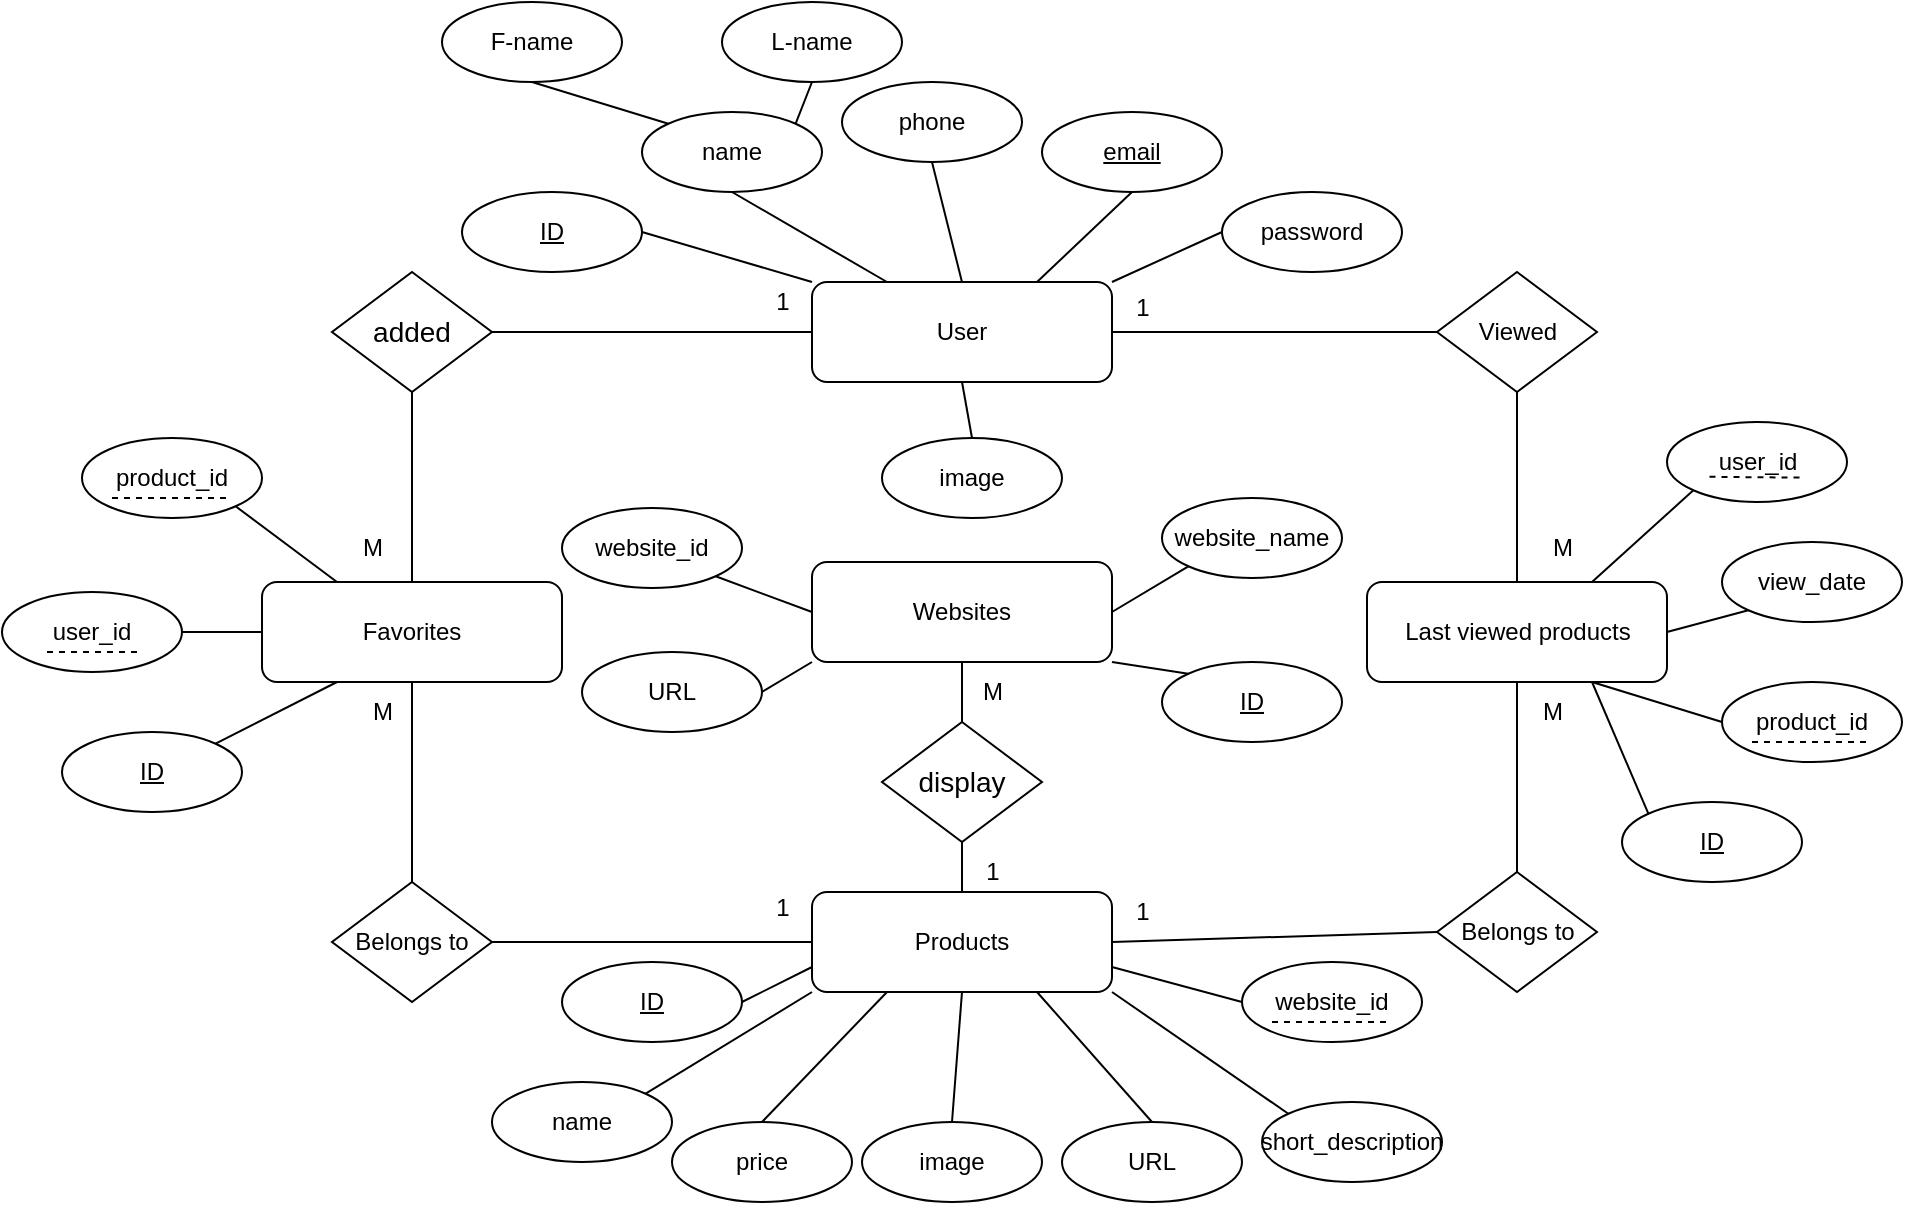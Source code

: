 <mxfile version="22.1.15" type="github">
  <diagram name="Page-1" id="WOP2-RksU-mO_7DsM-_O">
    <mxGraphModel dx="2109" dy="5055" grid="1" gridSize="10" guides="1" tooltips="1" connect="1" arrows="1" fold="1" page="1" pageScale="1" pageWidth="850" pageHeight="1100" math="0" shadow="0">
      <root>
        <mxCell id="0" />
        <mxCell id="1" parent="0" />
        <mxCell id="4PrdgSwKh92XZqFmVlbO-7" value="User" style="rounded=1;whiteSpace=wrap;html=1;" parent="1" vertex="1">
          <mxGeometry x="275" y="-3230" width="150" height="50" as="geometry" />
        </mxCell>
        <mxCell id="4PrdgSwKh92XZqFmVlbO-8" value="Products" style="rounded=1;whiteSpace=wrap;html=1;" parent="1" vertex="1">
          <mxGeometry x="275" y="-2925" width="150" height="50" as="geometry" />
        </mxCell>
        <mxCell id="4PrdgSwKh92XZqFmVlbO-10" value="Last viewed products" style="rounded=1;whiteSpace=wrap;html=1;" parent="1" vertex="1">
          <mxGeometry x="552.5" y="-3080" width="150" height="50" as="geometry" />
        </mxCell>
        <mxCell id="4PrdgSwKh92XZqFmVlbO-11" value="Favorites" style="rounded=1;whiteSpace=wrap;html=1;" parent="1" vertex="1">
          <mxGeometry y="-3080" width="150" height="50" as="geometry" />
        </mxCell>
        <mxCell id="4PrdgSwKh92XZqFmVlbO-12" value="Viewed" style="rhombus;whiteSpace=wrap;html=1;" parent="1" vertex="1">
          <mxGeometry x="587.5" y="-3235" width="80" height="60" as="geometry" />
        </mxCell>
        <mxCell id="4PrdgSwKh92XZqFmVlbO-13" value="" style="endArrow=none;html=1;rounded=0;exitX=0;exitY=0.5;exitDx=0;exitDy=0;entryX=1;entryY=0.5;entryDx=0;entryDy=0;" parent="1" source="4PrdgSwKh92XZqFmVlbO-12" target="4PrdgSwKh92XZqFmVlbO-7" edge="1">
          <mxGeometry width="50" height="50" relative="1" as="geometry">
            <mxPoint x="340" y="-3000" as="sourcePoint" />
            <mxPoint x="390" y="-3050" as="targetPoint" />
          </mxGeometry>
        </mxCell>
        <mxCell id="4PrdgSwKh92XZqFmVlbO-14" value="" style="endArrow=none;html=1;rounded=0;exitX=0.5;exitY=1;exitDx=0;exitDy=0;entryX=0.5;entryY=0;entryDx=0;entryDy=0;" parent="1" source="4PrdgSwKh92XZqFmVlbO-12" target="4PrdgSwKh92XZqFmVlbO-10" edge="1">
          <mxGeometry width="50" height="50" relative="1" as="geometry">
            <mxPoint x="340" y="-3000" as="sourcePoint" />
            <mxPoint x="390" y="-3050" as="targetPoint" />
          </mxGeometry>
        </mxCell>
        <mxCell id="4PrdgSwKh92XZqFmVlbO-16" value="&lt;span style=&quot;border-color: var(--border-color);&quot;&gt;&lt;font style=&quot;border-color: var(--border-color); font-size: 14px;&quot;&gt;added&lt;/font&gt;&lt;/span&gt;" style="rhombus;whiteSpace=wrap;html=1;" parent="1" vertex="1">
          <mxGeometry x="35" y="-3235" width="80" height="60" as="geometry" />
        </mxCell>
        <mxCell id="4PrdgSwKh92XZqFmVlbO-17" value="" style="endArrow=none;html=1;rounded=0;exitX=0.5;exitY=1;exitDx=0;exitDy=0;entryX=0.5;entryY=0;entryDx=0;entryDy=0;" parent="1" source="4PrdgSwKh92XZqFmVlbO-16" target="4PrdgSwKh92XZqFmVlbO-11" edge="1">
          <mxGeometry width="50" height="50" relative="1" as="geometry">
            <mxPoint x="-22.5" y="-2940" as="sourcePoint" />
            <mxPoint x="62.5" y="-2975" as="targetPoint" />
          </mxGeometry>
        </mxCell>
        <mxCell id="4PrdgSwKh92XZqFmVlbO-18" value="" style="endArrow=none;html=1;rounded=0;exitX=1;exitY=0.5;exitDx=0;exitDy=0;entryX=0;entryY=0.5;entryDx=0;entryDy=0;" parent="1" source="4PrdgSwKh92XZqFmVlbO-16" target="4PrdgSwKh92XZqFmVlbO-7" edge="1">
          <mxGeometry width="50" height="50" relative="1" as="geometry">
            <mxPoint x="-22.5" y="-2940" as="sourcePoint" />
            <mxPoint x="317.5" y="-2975" as="targetPoint" />
          </mxGeometry>
        </mxCell>
        <mxCell id="4PrdgSwKh92XZqFmVlbO-22" value="Belongs to" style="rhombus;whiteSpace=wrap;html=1;" parent="1" vertex="1">
          <mxGeometry x="35" y="-2930" width="80" height="60" as="geometry" />
        </mxCell>
        <mxCell id="4PrdgSwKh92XZqFmVlbO-23" value="" style="endArrow=none;html=1;rounded=0;exitX=0.5;exitY=0;exitDx=0;exitDy=0;entryX=0.5;entryY=1;entryDx=0;entryDy=0;" parent="1" source="4PrdgSwKh92XZqFmVlbO-22" target="4PrdgSwKh92XZqFmVlbO-11" edge="1">
          <mxGeometry width="50" height="50" relative="1" as="geometry">
            <mxPoint x="-65" y="-2835" as="sourcePoint" />
            <mxPoint x="20" y="-2870" as="targetPoint" />
          </mxGeometry>
        </mxCell>
        <mxCell id="4PrdgSwKh92XZqFmVlbO-24" value="" style="endArrow=none;html=1;rounded=0;exitX=1;exitY=0.5;exitDx=0;exitDy=0;entryX=0;entryY=0.5;entryDx=0;entryDy=0;" parent="1" source="4PrdgSwKh92XZqFmVlbO-22" target="4PrdgSwKh92XZqFmVlbO-8" edge="1">
          <mxGeometry width="50" height="50" relative="1" as="geometry">
            <mxPoint x="-65" y="-2835" as="sourcePoint" />
            <mxPoint x="275" y="-2870" as="targetPoint" />
          </mxGeometry>
        </mxCell>
        <mxCell id="4PrdgSwKh92XZqFmVlbO-25" value="Belongs to" style="rhombus;whiteSpace=wrap;html=1;" parent="1" vertex="1">
          <mxGeometry x="587.5" y="-2935" width="80" height="60" as="geometry" />
        </mxCell>
        <mxCell id="4PrdgSwKh92XZqFmVlbO-26" value="" style="endArrow=none;html=1;rounded=0;exitX=0;exitY=0.5;exitDx=0;exitDy=0;entryX=1;entryY=0.5;entryDx=0;entryDy=0;" parent="1" source="4PrdgSwKh92XZqFmVlbO-25" target="4PrdgSwKh92XZqFmVlbO-8" edge="1">
          <mxGeometry width="50" height="50" relative="1" as="geometry">
            <mxPoint x="337.5" y="-2885" as="sourcePoint" />
            <mxPoint x="422.5" y="-2920" as="targetPoint" />
          </mxGeometry>
        </mxCell>
        <mxCell id="4PrdgSwKh92XZqFmVlbO-27" value="" style="endArrow=none;html=1;rounded=0;exitX=0.5;exitY=0;exitDx=0;exitDy=0;entryX=0.5;entryY=1;entryDx=0;entryDy=0;" parent="1" source="4PrdgSwKh92XZqFmVlbO-25" target="4PrdgSwKh92XZqFmVlbO-10" edge="1">
          <mxGeometry width="50" height="50" relative="1" as="geometry">
            <mxPoint x="337.5" y="-2885" as="sourcePoint" />
            <mxPoint x="677.5" y="-2920" as="targetPoint" />
          </mxGeometry>
        </mxCell>
        <mxCell id="4PrdgSwKh92XZqFmVlbO-31" value="Websites" style="rounded=1;whiteSpace=wrap;html=1;" parent="1" vertex="1">
          <mxGeometry x="275" y="-3090" width="150" height="50" as="geometry" />
        </mxCell>
        <mxCell id="4PrdgSwKh92XZqFmVlbO-32" value="&lt;span style=&quot;border-color: var(--border-color);&quot;&gt;&lt;font style=&quot;border-color: var(--border-color); font-size: 14px;&quot;&gt;display&lt;/font&gt;&lt;/span&gt;" style="rhombus;whiteSpace=wrap;html=1;" parent="1" vertex="1">
          <mxGeometry x="310" y="-3010" width="80" height="60" as="geometry" />
        </mxCell>
        <mxCell id="4PrdgSwKh92XZqFmVlbO-33" value="" style="endArrow=none;html=1;rounded=0;exitX=0.5;exitY=0;exitDx=0;exitDy=0;entryX=0.5;entryY=1;entryDx=0;entryDy=0;" parent="1" source="4PrdgSwKh92XZqFmVlbO-32" target="4PrdgSwKh92XZqFmVlbO-31" edge="1">
          <mxGeometry width="50" height="50" relative="1" as="geometry">
            <mxPoint x="137.5" y="-2935" as="sourcePoint" />
            <mxPoint x="222.5" y="-2970" as="targetPoint" />
          </mxGeometry>
        </mxCell>
        <mxCell id="4PrdgSwKh92XZqFmVlbO-34" value="" style="endArrow=none;html=1;rounded=0;exitX=0.5;exitY=1;exitDx=0;exitDy=0;entryX=0.5;entryY=0;entryDx=0;entryDy=0;" parent="1" source="4PrdgSwKh92XZqFmVlbO-32" edge="1">
          <mxGeometry width="50" height="50" relative="1" as="geometry">
            <mxPoint x="137.5" y="-2935" as="sourcePoint" />
            <mxPoint x="350" y="-2925" as="targetPoint" />
          </mxGeometry>
        </mxCell>
        <mxCell id="4PrdgSwKh92XZqFmVlbO-41" value="1" style="text;html=1;align=center;verticalAlign=middle;resizable=0;points=[];autosize=1;strokeColor=none;fillColor=none;" parent="1" vertex="1">
          <mxGeometry x="350" y="-2950" width="30" height="30" as="geometry" />
        </mxCell>
        <mxCell id="4PrdgSwKh92XZqFmVlbO-42" value="M" style="text;html=1;align=center;verticalAlign=middle;resizable=0;points=[];autosize=1;strokeColor=none;fillColor=none;" parent="1" vertex="1">
          <mxGeometry x="350" y="-3040" width="30" height="30" as="geometry" />
        </mxCell>
        <mxCell id="4PrdgSwKh92XZqFmVlbO-43" value="1" style="text;html=1;align=center;verticalAlign=middle;resizable=0;points=[];autosize=1;strokeColor=none;fillColor=none;" parent="1" vertex="1">
          <mxGeometry x="425" y="-3232" width="30" height="30" as="geometry" />
        </mxCell>
        <mxCell id="4PrdgSwKh92XZqFmVlbO-44" value="M" style="text;html=1;align=center;verticalAlign=middle;resizable=0;points=[];autosize=1;strokeColor=none;fillColor=none;" parent="1" vertex="1">
          <mxGeometry x="635" y="-3112" width="30" height="30" as="geometry" />
        </mxCell>
        <mxCell id="4PrdgSwKh92XZqFmVlbO-45" value="1" style="text;html=1;align=center;verticalAlign=middle;resizable=0;points=[];autosize=1;strokeColor=none;fillColor=none;" parent="1" vertex="1">
          <mxGeometry x="245" y="-3235" width="30" height="30" as="geometry" />
        </mxCell>
        <mxCell id="4PrdgSwKh92XZqFmVlbO-46" value="M" style="text;html=1;align=center;verticalAlign=middle;resizable=0;points=[];autosize=1;strokeColor=none;fillColor=none;" parent="1" vertex="1">
          <mxGeometry x="40" y="-3112" width="30" height="30" as="geometry" />
        </mxCell>
        <mxCell id="4PrdgSwKh92XZqFmVlbO-47" value="1" style="text;html=1;align=center;verticalAlign=middle;resizable=0;points=[];autosize=1;strokeColor=none;fillColor=none;" parent="1" vertex="1">
          <mxGeometry x="425" y="-2930" width="30" height="30" as="geometry" />
        </mxCell>
        <mxCell id="4PrdgSwKh92XZqFmVlbO-48" value="1" style="text;html=1;align=center;verticalAlign=middle;resizable=0;points=[];autosize=1;strokeColor=none;fillColor=none;" parent="1" vertex="1">
          <mxGeometry x="245" y="-2932" width="30" height="30" as="geometry" />
        </mxCell>
        <mxCell id="4PrdgSwKh92XZqFmVlbO-49" value="M" style="text;html=1;align=center;verticalAlign=middle;resizable=0;points=[];autosize=1;strokeColor=none;fillColor=none;" parent="1" vertex="1">
          <mxGeometry x="45" y="-3030" width="30" height="30" as="geometry" />
        </mxCell>
        <mxCell id="4PrdgSwKh92XZqFmVlbO-50" value="M" style="text;html=1;align=center;verticalAlign=middle;resizable=0;points=[];autosize=1;strokeColor=none;fillColor=none;" parent="1" vertex="1">
          <mxGeometry x="630" y="-3030" width="30" height="30" as="geometry" />
        </mxCell>
        <mxCell id="4PrdgSwKh92XZqFmVlbO-51" value="URL" style="ellipse;whiteSpace=wrap;html=1;" parent="1" vertex="1">
          <mxGeometry x="160" y="-3045" width="90" height="40" as="geometry" />
        </mxCell>
        <mxCell id="4PrdgSwKh92XZqFmVlbO-53" value="website_name" style="ellipse;whiteSpace=wrap;html=1;" parent="1" vertex="1">
          <mxGeometry x="450" y="-3122" width="90" height="40" as="geometry" />
        </mxCell>
        <mxCell id="4PrdgSwKh92XZqFmVlbO-54" value="website_id" style="ellipse;whiteSpace=wrap;html=1;" parent="1" vertex="1">
          <mxGeometry x="150" y="-3117" width="90" height="40" as="geometry" />
        </mxCell>
        <mxCell id="4PrdgSwKh92XZqFmVlbO-55" value="" style="endArrow=none;html=1;rounded=0;exitX=0;exitY=0.5;exitDx=0;exitDy=0;entryX=1;entryY=1;entryDx=0;entryDy=0;" parent="1" source="4PrdgSwKh92XZqFmVlbO-31" target="4PrdgSwKh92XZqFmVlbO-54" edge="1">
          <mxGeometry width="50" height="50" relative="1" as="geometry">
            <mxPoint x="180" y="-3030" as="sourcePoint" />
            <mxPoint x="230" y="-3080" as="targetPoint" />
          </mxGeometry>
        </mxCell>
        <mxCell id="4PrdgSwKh92XZqFmVlbO-56" value="" style="endArrow=none;html=1;rounded=0;exitX=1;exitY=0.5;exitDx=0;exitDy=0;entryX=0;entryY=1;entryDx=0;entryDy=0;" parent="1" source="4PrdgSwKh92XZqFmVlbO-51" target="4PrdgSwKh92XZqFmVlbO-31" edge="1">
          <mxGeometry width="50" height="50" relative="1" as="geometry">
            <mxPoint x="360" y="-3080" as="sourcePoint" />
            <mxPoint x="360" y="-3102" as="targetPoint" />
          </mxGeometry>
        </mxCell>
        <mxCell id="4PrdgSwKh92XZqFmVlbO-57" value="" style="endArrow=none;html=1;rounded=0;exitX=1;exitY=0.5;exitDx=0;exitDy=0;entryX=0;entryY=1;entryDx=0;entryDy=0;" parent="1" source="4PrdgSwKh92XZqFmVlbO-31" target="4PrdgSwKh92XZqFmVlbO-53" edge="1">
          <mxGeometry width="50" height="50" relative="1" as="geometry">
            <mxPoint x="370" y="-3070" as="sourcePoint" />
            <mxPoint x="370" y="-3092" as="targetPoint" />
          </mxGeometry>
        </mxCell>
        <mxCell id="4PrdgSwKh92XZqFmVlbO-59" value="name" style="ellipse;whiteSpace=wrap;html=1;" parent="1" vertex="1">
          <mxGeometry x="190" y="-3315" width="90" height="40" as="geometry" />
        </mxCell>
        <mxCell id="4PrdgSwKh92XZqFmVlbO-60" value="password" style="ellipse;whiteSpace=wrap;html=1;" parent="1" vertex="1">
          <mxGeometry x="480" y="-3275" width="90" height="40" as="geometry" />
        </mxCell>
        <mxCell id="4PrdgSwKh92XZqFmVlbO-61" value="&lt;u&gt;email&lt;/u&gt;" style="ellipse;whiteSpace=wrap;html=1;" parent="1" vertex="1">
          <mxGeometry x="390" y="-3315" width="90" height="40" as="geometry" />
        </mxCell>
        <mxCell id="4PrdgSwKh92XZqFmVlbO-62" value="&lt;u&gt;ID&lt;/u&gt;" style="ellipse;whiteSpace=wrap;html=1;" parent="1" vertex="1">
          <mxGeometry x="100" y="-3275" width="90" height="40" as="geometry" />
        </mxCell>
        <mxCell id="4PrdgSwKh92XZqFmVlbO-63" value="" style="endArrow=none;html=1;rounded=0;exitX=1;exitY=0.5;exitDx=0;exitDy=0;entryX=0;entryY=0;entryDx=0;entryDy=0;" parent="1" source="4PrdgSwKh92XZqFmVlbO-62" target="4PrdgSwKh92XZqFmVlbO-7" edge="1">
          <mxGeometry width="50" height="50" relative="1" as="geometry">
            <mxPoint x="180" y="-3030" as="sourcePoint" />
            <mxPoint x="230" y="-3080" as="targetPoint" />
          </mxGeometry>
        </mxCell>
        <mxCell id="4PrdgSwKh92XZqFmVlbO-64" value="" style="endArrow=none;html=1;rounded=0;exitX=0.5;exitY=1;exitDx=0;exitDy=0;entryX=0.25;entryY=0;entryDx=0;entryDy=0;" parent="1" source="4PrdgSwKh92XZqFmVlbO-59" target="4PrdgSwKh92XZqFmVlbO-7" edge="1">
          <mxGeometry width="50" height="50" relative="1" as="geometry">
            <mxPoint x="210" y="-3250" as="sourcePoint" />
            <mxPoint x="285" y="-3220" as="targetPoint" />
          </mxGeometry>
        </mxCell>
        <mxCell id="4PrdgSwKh92XZqFmVlbO-65" value="" style="endArrow=none;html=1;rounded=0;exitX=0.5;exitY=1;exitDx=0;exitDy=0;entryX=0.75;entryY=0;entryDx=0;entryDy=0;" parent="1" source="4PrdgSwKh92XZqFmVlbO-61" target="4PrdgSwKh92XZqFmVlbO-7" edge="1">
          <mxGeometry width="50" height="50" relative="1" as="geometry">
            <mxPoint x="220" y="-3240" as="sourcePoint" />
            <mxPoint x="295" y="-3210" as="targetPoint" />
          </mxGeometry>
        </mxCell>
        <mxCell id="4PrdgSwKh92XZqFmVlbO-66" value="" style="endArrow=none;html=1;rounded=0;exitX=0;exitY=0.5;exitDx=0;exitDy=0;entryX=1;entryY=0;entryDx=0;entryDy=0;" parent="1" source="4PrdgSwKh92XZqFmVlbO-60" target="4PrdgSwKh92XZqFmVlbO-7" edge="1">
          <mxGeometry width="50" height="50" relative="1" as="geometry">
            <mxPoint x="230" y="-3230" as="sourcePoint" />
            <mxPoint x="305" y="-3200" as="targetPoint" />
          </mxGeometry>
        </mxCell>
        <mxCell id="4PrdgSwKh92XZqFmVlbO-67" value="F-name" style="ellipse;whiteSpace=wrap;html=1;" parent="1" vertex="1">
          <mxGeometry x="90" y="-3370" width="90" height="40" as="geometry" />
        </mxCell>
        <mxCell id="4PrdgSwKh92XZqFmVlbO-68" value="L-name" style="ellipse;whiteSpace=wrap;html=1;" parent="1" vertex="1">
          <mxGeometry x="230" y="-3370" width="90" height="40" as="geometry" />
        </mxCell>
        <mxCell id="4PrdgSwKh92XZqFmVlbO-69" value="" style="endArrow=none;html=1;rounded=0;exitX=0.5;exitY=1;exitDx=0;exitDy=0;entryX=0;entryY=0;entryDx=0;entryDy=0;" parent="1" source="4PrdgSwKh92XZqFmVlbO-67" target="4PrdgSwKh92XZqFmVlbO-59" edge="1">
          <mxGeometry width="50" height="50" relative="1" as="geometry">
            <mxPoint x="180" y="-3030" as="sourcePoint" />
            <mxPoint x="230" y="-3080" as="targetPoint" />
          </mxGeometry>
        </mxCell>
        <mxCell id="4PrdgSwKh92XZqFmVlbO-70" value="" style="endArrow=none;html=1;rounded=0;exitX=0.5;exitY=1;exitDx=0;exitDy=0;entryX=1;entryY=0;entryDx=0;entryDy=0;" parent="1" source="4PrdgSwKh92XZqFmVlbO-68" target="4PrdgSwKh92XZqFmVlbO-59" edge="1">
          <mxGeometry width="50" height="50" relative="1" as="geometry">
            <mxPoint x="207" y="-3346" as="sourcePoint" />
            <mxPoint x="233" y="-3314" as="targetPoint" />
          </mxGeometry>
        </mxCell>
        <mxCell id="4PrdgSwKh92XZqFmVlbO-71" value="user_id" style="ellipse;whiteSpace=wrap;html=1;" parent="1" vertex="1">
          <mxGeometry x="702.5" y="-3160" width="90" height="40" as="geometry" />
        </mxCell>
        <mxCell id="4PrdgSwKh92XZqFmVlbO-73" value="view_date" style="ellipse;whiteSpace=wrap;html=1;" parent="1" vertex="1">
          <mxGeometry x="730" y="-3100" width="90" height="40" as="geometry" />
        </mxCell>
        <mxCell id="4PrdgSwKh92XZqFmVlbO-74" value="product_id" style="ellipse;whiteSpace=wrap;html=1;" parent="1" vertex="1">
          <mxGeometry x="730" y="-3030" width="90" height="40" as="geometry" />
        </mxCell>
        <mxCell id="4PrdgSwKh92XZqFmVlbO-75" value="" style="endArrow=none;html=1;rounded=0;exitX=0.75;exitY=0;exitDx=0;exitDy=0;entryX=0;entryY=1;entryDx=0;entryDy=0;" parent="1" source="4PrdgSwKh92XZqFmVlbO-10" target="4PrdgSwKh92XZqFmVlbO-71" edge="1">
          <mxGeometry width="50" height="50" relative="1" as="geometry">
            <mxPoint x="480" y="-3020" as="sourcePoint" />
            <mxPoint x="530" y="-3070" as="targetPoint" />
          </mxGeometry>
        </mxCell>
        <mxCell id="4PrdgSwKh92XZqFmVlbO-76" value="" style="endArrow=none;html=1;rounded=0;exitX=1;exitY=0.5;exitDx=0;exitDy=0;entryX=0;entryY=1;entryDx=0;entryDy=0;" parent="1" source="4PrdgSwKh92XZqFmVlbO-10" target="4PrdgSwKh92XZqFmVlbO-73" edge="1">
          <mxGeometry width="50" height="50" relative="1" as="geometry">
            <mxPoint x="480" y="-3020" as="sourcePoint" />
            <mxPoint x="530" y="-3070" as="targetPoint" />
          </mxGeometry>
        </mxCell>
        <mxCell id="4PrdgSwKh92XZqFmVlbO-77" value="" style="endArrow=none;html=1;rounded=0;exitX=0.75;exitY=1;exitDx=0;exitDy=0;entryX=0;entryY=0.5;entryDx=0;entryDy=0;" parent="1" source="4PrdgSwKh92XZqFmVlbO-10" target="4PrdgSwKh92XZqFmVlbO-74" edge="1">
          <mxGeometry width="50" height="50" relative="1" as="geometry">
            <mxPoint x="480" y="-3020" as="sourcePoint" />
            <mxPoint x="530" y="-3070" as="targetPoint" />
          </mxGeometry>
        </mxCell>
        <mxCell id="4PrdgSwKh92XZqFmVlbO-78" value="&lt;u&gt;ID&lt;/u&gt;" style="ellipse;whiteSpace=wrap;html=1;" parent="1" vertex="1">
          <mxGeometry x="150" y="-2890" width="90" height="40" as="geometry" />
        </mxCell>
        <mxCell id="4PrdgSwKh92XZqFmVlbO-79" value="price" style="ellipse;whiteSpace=wrap;html=1;" parent="1" vertex="1">
          <mxGeometry x="205" y="-2810" width="90" height="40" as="geometry" />
        </mxCell>
        <mxCell id="4PrdgSwKh92XZqFmVlbO-80" value="image" style="ellipse;whiteSpace=wrap;html=1;" parent="1" vertex="1">
          <mxGeometry x="300" y="-2810" width="90" height="40" as="geometry" />
        </mxCell>
        <mxCell id="4PrdgSwKh92XZqFmVlbO-81" value="&lt;u&gt;ID&lt;/u&gt;" style="ellipse;whiteSpace=wrap;html=1;" parent="1" vertex="1">
          <mxGeometry x="680" y="-2970" width="90" height="40" as="geometry" />
        </mxCell>
        <mxCell id="4PrdgSwKh92XZqFmVlbO-82" value="" style="endArrow=none;html=1;rounded=0;exitX=0.75;exitY=1;exitDx=0;exitDy=0;entryX=0;entryY=0;entryDx=0;entryDy=0;" parent="1" source="4PrdgSwKh92XZqFmVlbO-10" target="4PrdgSwKh92XZqFmVlbO-81" edge="1">
          <mxGeometry width="50" height="50" relative="1" as="geometry">
            <mxPoint x="675" y="-3020" as="sourcePoint" />
            <mxPoint x="740" y="-3000" as="targetPoint" />
          </mxGeometry>
        </mxCell>
        <mxCell id="4PrdgSwKh92XZqFmVlbO-83" value="&lt;u&gt;ID&lt;/u&gt;" style="ellipse;whiteSpace=wrap;html=1;" parent="1" vertex="1">
          <mxGeometry x="450" y="-3040" width="90" height="40" as="geometry" />
        </mxCell>
        <mxCell id="4PrdgSwKh92XZqFmVlbO-84" value="" style="endArrow=none;html=1;rounded=0;exitX=1;exitY=1;exitDx=0;exitDy=0;entryX=0;entryY=0;entryDx=0;entryDy=0;" parent="1" source="4PrdgSwKh92XZqFmVlbO-31" target="4PrdgSwKh92XZqFmVlbO-83" edge="1">
          <mxGeometry width="50" height="50" relative="1" as="geometry">
            <mxPoint x="330" y="-3170" as="sourcePoint" />
            <mxPoint x="380" y="-3220" as="targetPoint" />
          </mxGeometry>
        </mxCell>
        <mxCell id="4PrdgSwKh92XZqFmVlbO-86" value="&lt;div&gt;short_description&lt;/div&gt;" style="ellipse;whiteSpace=wrap;html=1;" parent="1" vertex="1">
          <mxGeometry x="500" y="-2820" width="90" height="40" as="geometry" />
        </mxCell>
        <mxCell id="4PrdgSwKh92XZqFmVlbO-87" value="&lt;div&gt;website_id&lt;/div&gt;" style="ellipse;whiteSpace=wrap;html=1;" parent="1" vertex="1">
          <mxGeometry x="490" y="-2890" width="90" height="40" as="geometry" />
        </mxCell>
        <mxCell id="4PrdgSwKh92XZqFmVlbO-88" value="URL" style="ellipse;whiteSpace=wrap;html=1;" parent="1" vertex="1">
          <mxGeometry x="400" y="-2810" width="90" height="40" as="geometry" />
        </mxCell>
        <mxCell id="4PrdgSwKh92XZqFmVlbO-89" value="" style="endArrow=none;html=1;rounded=0;exitX=1;exitY=0.5;exitDx=0;exitDy=0;entryX=0;entryY=0.75;entryDx=0;entryDy=0;" parent="1" source="4PrdgSwKh92XZqFmVlbO-78" target="4PrdgSwKh92XZqFmVlbO-8" edge="1">
          <mxGeometry width="50" height="50" relative="1" as="geometry">
            <mxPoint x="330" y="-2900" as="sourcePoint" />
            <mxPoint x="380" y="-2950" as="targetPoint" />
          </mxGeometry>
        </mxCell>
        <mxCell id="4PrdgSwKh92XZqFmVlbO-90" value="" style="endArrow=none;html=1;rounded=0;entryX=0.25;entryY=1;entryDx=0;entryDy=0;exitX=0.5;exitY=0;exitDx=0;exitDy=0;" parent="1" source="4PrdgSwKh92XZqFmVlbO-79" target="4PrdgSwKh92XZqFmVlbO-8" edge="1">
          <mxGeometry width="50" height="50" relative="1" as="geometry">
            <mxPoint x="250" y="-2845" as="sourcePoint" />
            <mxPoint x="285" y="-2865" as="targetPoint" />
          </mxGeometry>
        </mxCell>
        <mxCell id="4PrdgSwKh92XZqFmVlbO-91" value="" style="endArrow=none;html=1;rounded=0;exitX=0.5;exitY=0;exitDx=0;exitDy=0;entryX=0.5;entryY=1;entryDx=0;entryDy=0;" parent="1" source="4PrdgSwKh92XZqFmVlbO-80" target="4PrdgSwKh92XZqFmVlbO-8" edge="1">
          <mxGeometry width="50" height="50" relative="1" as="geometry">
            <mxPoint x="245" y="-2800" as="sourcePoint" />
            <mxPoint x="320" y="-2870" as="targetPoint" />
          </mxGeometry>
        </mxCell>
        <mxCell id="4PrdgSwKh92XZqFmVlbO-92" value="" style="endArrow=none;html=1;rounded=0;entryX=0.75;entryY=1;entryDx=0;entryDy=0;exitX=0.5;exitY=0;exitDx=0;exitDy=0;" parent="1" source="4PrdgSwKh92XZqFmVlbO-88" target="4PrdgSwKh92XZqFmVlbO-8" edge="1">
          <mxGeometry width="50" height="50" relative="1" as="geometry">
            <mxPoint x="255" y="-2790" as="sourcePoint" />
            <mxPoint x="333" y="-2855" as="targetPoint" />
          </mxGeometry>
        </mxCell>
        <mxCell id="4PrdgSwKh92XZqFmVlbO-93" value="" style="endArrow=none;html=1;rounded=0;entryX=1;entryY=1;entryDx=0;entryDy=0;exitX=0;exitY=0;exitDx=0;exitDy=0;" parent="1" source="4PrdgSwKh92XZqFmVlbO-86" target="4PrdgSwKh92XZqFmVlbO-8" edge="1">
          <mxGeometry width="50" height="50" relative="1" as="geometry">
            <mxPoint x="265" y="-2780" as="sourcePoint" />
            <mxPoint x="343" y="-2845" as="targetPoint" />
          </mxGeometry>
        </mxCell>
        <mxCell id="4PrdgSwKh92XZqFmVlbO-94" value="" style="endArrow=none;html=1;rounded=0;entryX=1;entryY=0.75;entryDx=0;entryDy=0;exitX=0;exitY=0.5;exitDx=0;exitDy=0;" parent="1" source="4PrdgSwKh92XZqFmVlbO-87" target="4PrdgSwKh92XZqFmVlbO-8" edge="1">
          <mxGeometry width="50" height="50" relative="1" as="geometry">
            <mxPoint x="275" y="-2770" as="sourcePoint" />
            <mxPoint x="353" y="-2835" as="targetPoint" />
          </mxGeometry>
        </mxCell>
        <mxCell id="4PrdgSwKh92XZqFmVlbO-95" value="name" style="ellipse;whiteSpace=wrap;html=1;" parent="1" vertex="1">
          <mxGeometry x="115" y="-2830" width="90" height="40" as="geometry" />
        </mxCell>
        <mxCell id="4PrdgSwKh92XZqFmVlbO-97" value="" style="endArrow=none;html=1;rounded=0;entryX=0;entryY=1;entryDx=0;entryDy=0;exitX=1;exitY=0;exitDx=0;exitDy=0;" parent="1" source="4PrdgSwKh92XZqFmVlbO-95" target="4PrdgSwKh92XZqFmVlbO-8" edge="1">
          <mxGeometry width="50" height="50" relative="1" as="geometry">
            <mxPoint x="260" y="-2800" as="sourcePoint" />
            <mxPoint x="323" y="-2865" as="targetPoint" />
          </mxGeometry>
        </mxCell>
        <mxCell id="4PrdgSwKh92XZqFmVlbO-98" value="product_id" style="ellipse;whiteSpace=wrap;html=1;" parent="1" vertex="1">
          <mxGeometry x="-90" y="-3152" width="90" height="40" as="geometry" />
        </mxCell>
        <mxCell id="4PrdgSwKh92XZqFmVlbO-99" value="user_id" style="ellipse;whiteSpace=wrap;html=1;" parent="1" vertex="1">
          <mxGeometry x="-130" y="-3075" width="90" height="40" as="geometry" />
        </mxCell>
        <mxCell id="4PrdgSwKh92XZqFmVlbO-100" value="&lt;u&gt;ID&lt;/u&gt;" style="ellipse;whiteSpace=wrap;html=1;" parent="1" vertex="1">
          <mxGeometry x="-100" y="-3005" width="90" height="40" as="geometry" />
        </mxCell>
        <mxCell id="4PrdgSwKh92XZqFmVlbO-101" value="" style="endArrow=none;html=1;rounded=0;exitX=1;exitY=0;exitDx=0;exitDy=0;entryX=0.25;entryY=1;entryDx=0;entryDy=0;" parent="1" source="4PrdgSwKh92XZqFmVlbO-100" target="4PrdgSwKh92XZqFmVlbO-11" edge="1">
          <mxGeometry width="50" height="50" relative="1" as="geometry">
            <mxPoint x="180" y="-3000" as="sourcePoint" />
            <mxPoint x="230" y="-3050" as="targetPoint" />
          </mxGeometry>
        </mxCell>
        <mxCell id="4PrdgSwKh92XZqFmVlbO-102" value="" style="endArrow=none;html=1;rounded=0;exitX=1;exitY=0.5;exitDx=0;exitDy=0;entryX=0;entryY=0.5;entryDx=0;entryDy=0;" parent="1" source="4PrdgSwKh92XZqFmVlbO-99" target="4PrdgSwKh92XZqFmVlbO-11" edge="1">
          <mxGeometry width="50" height="50" relative="1" as="geometry">
            <mxPoint x="-13" y="-2989" as="sourcePoint" />
            <mxPoint x="48" y="-3020" as="targetPoint" />
          </mxGeometry>
        </mxCell>
        <mxCell id="4PrdgSwKh92XZqFmVlbO-103" value="" style="endArrow=none;html=1;rounded=0;exitX=1;exitY=1;exitDx=0;exitDy=0;entryX=0.25;entryY=0;entryDx=0;entryDy=0;" parent="1" source="4PrdgSwKh92XZqFmVlbO-98" target="4PrdgSwKh92XZqFmVlbO-11" edge="1">
          <mxGeometry width="50" height="50" relative="1" as="geometry">
            <mxPoint x="-3" y="-2979" as="sourcePoint" />
            <mxPoint x="58" y="-3010" as="targetPoint" />
          </mxGeometry>
        </mxCell>
        <mxCell id="4PrdgSwKh92XZqFmVlbO-104" value="" style="endArrow=none;html=1;rounded=0;dashed=1;" parent="1" edge="1">
          <mxGeometry width="50" height="50" relative="1" as="geometry">
            <mxPoint x="745" y="-3000" as="sourcePoint" />
            <mxPoint x="805" y="-3000" as="targetPoint" />
          </mxGeometry>
        </mxCell>
        <mxCell id="4PrdgSwKh92XZqFmVlbO-105" value="" style="endArrow=none;html=1;rounded=0;dashed=1;" parent="1" edge="1">
          <mxGeometry width="50" height="50" relative="1" as="geometry">
            <mxPoint x="723.75" y="-3132.59" as="sourcePoint" />
            <mxPoint x="771.25" y="-3132.18" as="targetPoint" />
          </mxGeometry>
        </mxCell>
        <mxCell id="4PrdgSwKh92XZqFmVlbO-106" value="" style="endArrow=none;html=1;rounded=0;dashed=1;" parent="1" edge="1">
          <mxGeometry width="50" height="50" relative="1" as="geometry">
            <mxPoint x="505" y="-2860" as="sourcePoint" />
            <mxPoint x="565" y="-2860" as="targetPoint" />
          </mxGeometry>
        </mxCell>
        <mxCell id="4PrdgSwKh92XZqFmVlbO-107" value="" style="endArrow=none;html=1;rounded=0;dashed=1;" parent="1" edge="1">
          <mxGeometry width="50" height="50" relative="1" as="geometry">
            <mxPoint x="-107.5" y="-3045" as="sourcePoint" />
            <mxPoint x="-62.5" y="-3045" as="targetPoint" />
          </mxGeometry>
        </mxCell>
        <mxCell id="4PrdgSwKh92XZqFmVlbO-108" value="" style="endArrow=none;html=1;rounded=0;dashed=1;" parent="1" edge="1">
          <mxGeometry width="50" height="50" relative="1" as="geometry">
            <mxPoint x="-75" y="-3122" as="sourcePoint" />
            <mxPoint x="-15" y="-3122" as="targetPoint" />
          </mxGeometry>
        </mxCell>
        <mxCell id="yc6WeWBSMfXAPnaSwI1Z-1" value="phone" style="ellipse;whiteSpace=wrap;html=1;" vertex="1" parent="1">
          <mxGeometry x="290" y="-3330" width="90" height="40" as="geometry" />
        </mxCell>
        <mxCell id="yc6WeWBSMfXAPnaSwI1Z-2" value="" style="endArrow=none;html=1;rounded=0;exitX=0.5;exitY=1;exitDx=0;exitDy=0;entryX=0.5;entryY=0;entryDx=0;entryDy=0;" edge="1" parent="1" source="yc6WeWBSMfXAPnaSwI1Z-1" target="4PrdgSwKh92XZqFmVlbO-7">
          <mxGeometry width="50" height="50" relative="1" as="geometry">
            <mxPoint x="145" y="-3320" as="sourcePoint" />
            <mxPoint x="213" y="-3299" as="targetPoint" />
          </mxGeometry>
        </mxCell>
        <mxCell id="yc6WeWBSMfXAPnaSwI1Z-3" value="image" style="ellipse;whiteSpace=wrap;html=1;" vertex="1" parent="1">
          <mxGeometry x="310" y="-3152" width="90" height="40" as="geometry" />
        </mxCell>
        <mxCell id="yc6WeWBSMfXAPnaSwI1Z-4" value="" style="endArrow=none;html=1;rounded=0;exitX=0.5;exitY=0;exitDx=0;exitDy=0;entryX=0.5;entryY=1;entryDx=0;entryDy=0;" edge="1" parent="1" source="yc6WeWBSMfXAPnaSwI1Z-3" target="4PrdgSwKh92XZqFmVlbO-7">
          <mxGeometry width="50" height="50" relative="1" as="geometry">
            <mxPoint x="245" y="-3265" as="sourcePoint" />
            <mxPoint x="323" y="-3220" as="targetPoint" />
          </mxGeometry>
        </mxCell>
      </root>
    </mxGraphModel>
  </diagram>
</mxfile>
